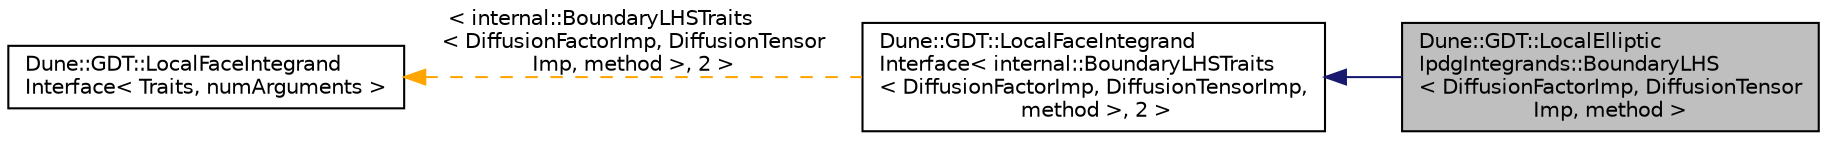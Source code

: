 digraph "Dune::GDT::LocalEllipticIpdgIntegrands::BoundaryLHS&lt; DiffusionFactorImp, DiffusionTensorImp, method &gt;"
{
  edge [fontname="Helvetica",fontsize="10",labelfontname="Helvetica",labelfontsize="10"];
  node [fontname="Helvetica",fontsize="10",shape=record];
  rankdir="LR";
  Node1 [label="Dune::GDT::LocalElliptic\lIpdgIntegrands::BoundaryLHS\l\< DiffusionFactorImp, DiffusionTensor\lImp, method \>",height=0.2,width=0.4,color="black", fillcolor="grey75", style="filled", fontcolor="black"];
  Node2 -> Node1 [dir="back",color="midnightblue",fontsize="10",style="solid",fontname="Helvetica"];
  Node2 [label="Dune::GDT::LocalFaceIntegrand\lInterface\< internal::BoundaryLHSTraits\l\< DiffusionFactorImp, DiffusionTensorImp,\l method \>, 2 \>",height=0.2,width=0.4,color="black", fillcolor="white", style="filled",URL="$a00353.html"];
  Node3 -> Node2 [dir="back",color="orange",fontsize="10",style="dashed",label=" \< internal::BoundaryLHSTraits\l\< DiffusionFactorImp, DiffusionTensor\lImp, method \>, 2 \>" ,fontname="Helvetica"];
  Node3 [label="Dune::GDT::LocalFaceIntegrand\lInterface\< Traits, numArguments \>",height=0.2,width=0.4,color="black", fillcolor="white", style="filled",URL="$a00353.html",tooltip="Interface for local evaluations that depend on an intersection. "];
}
